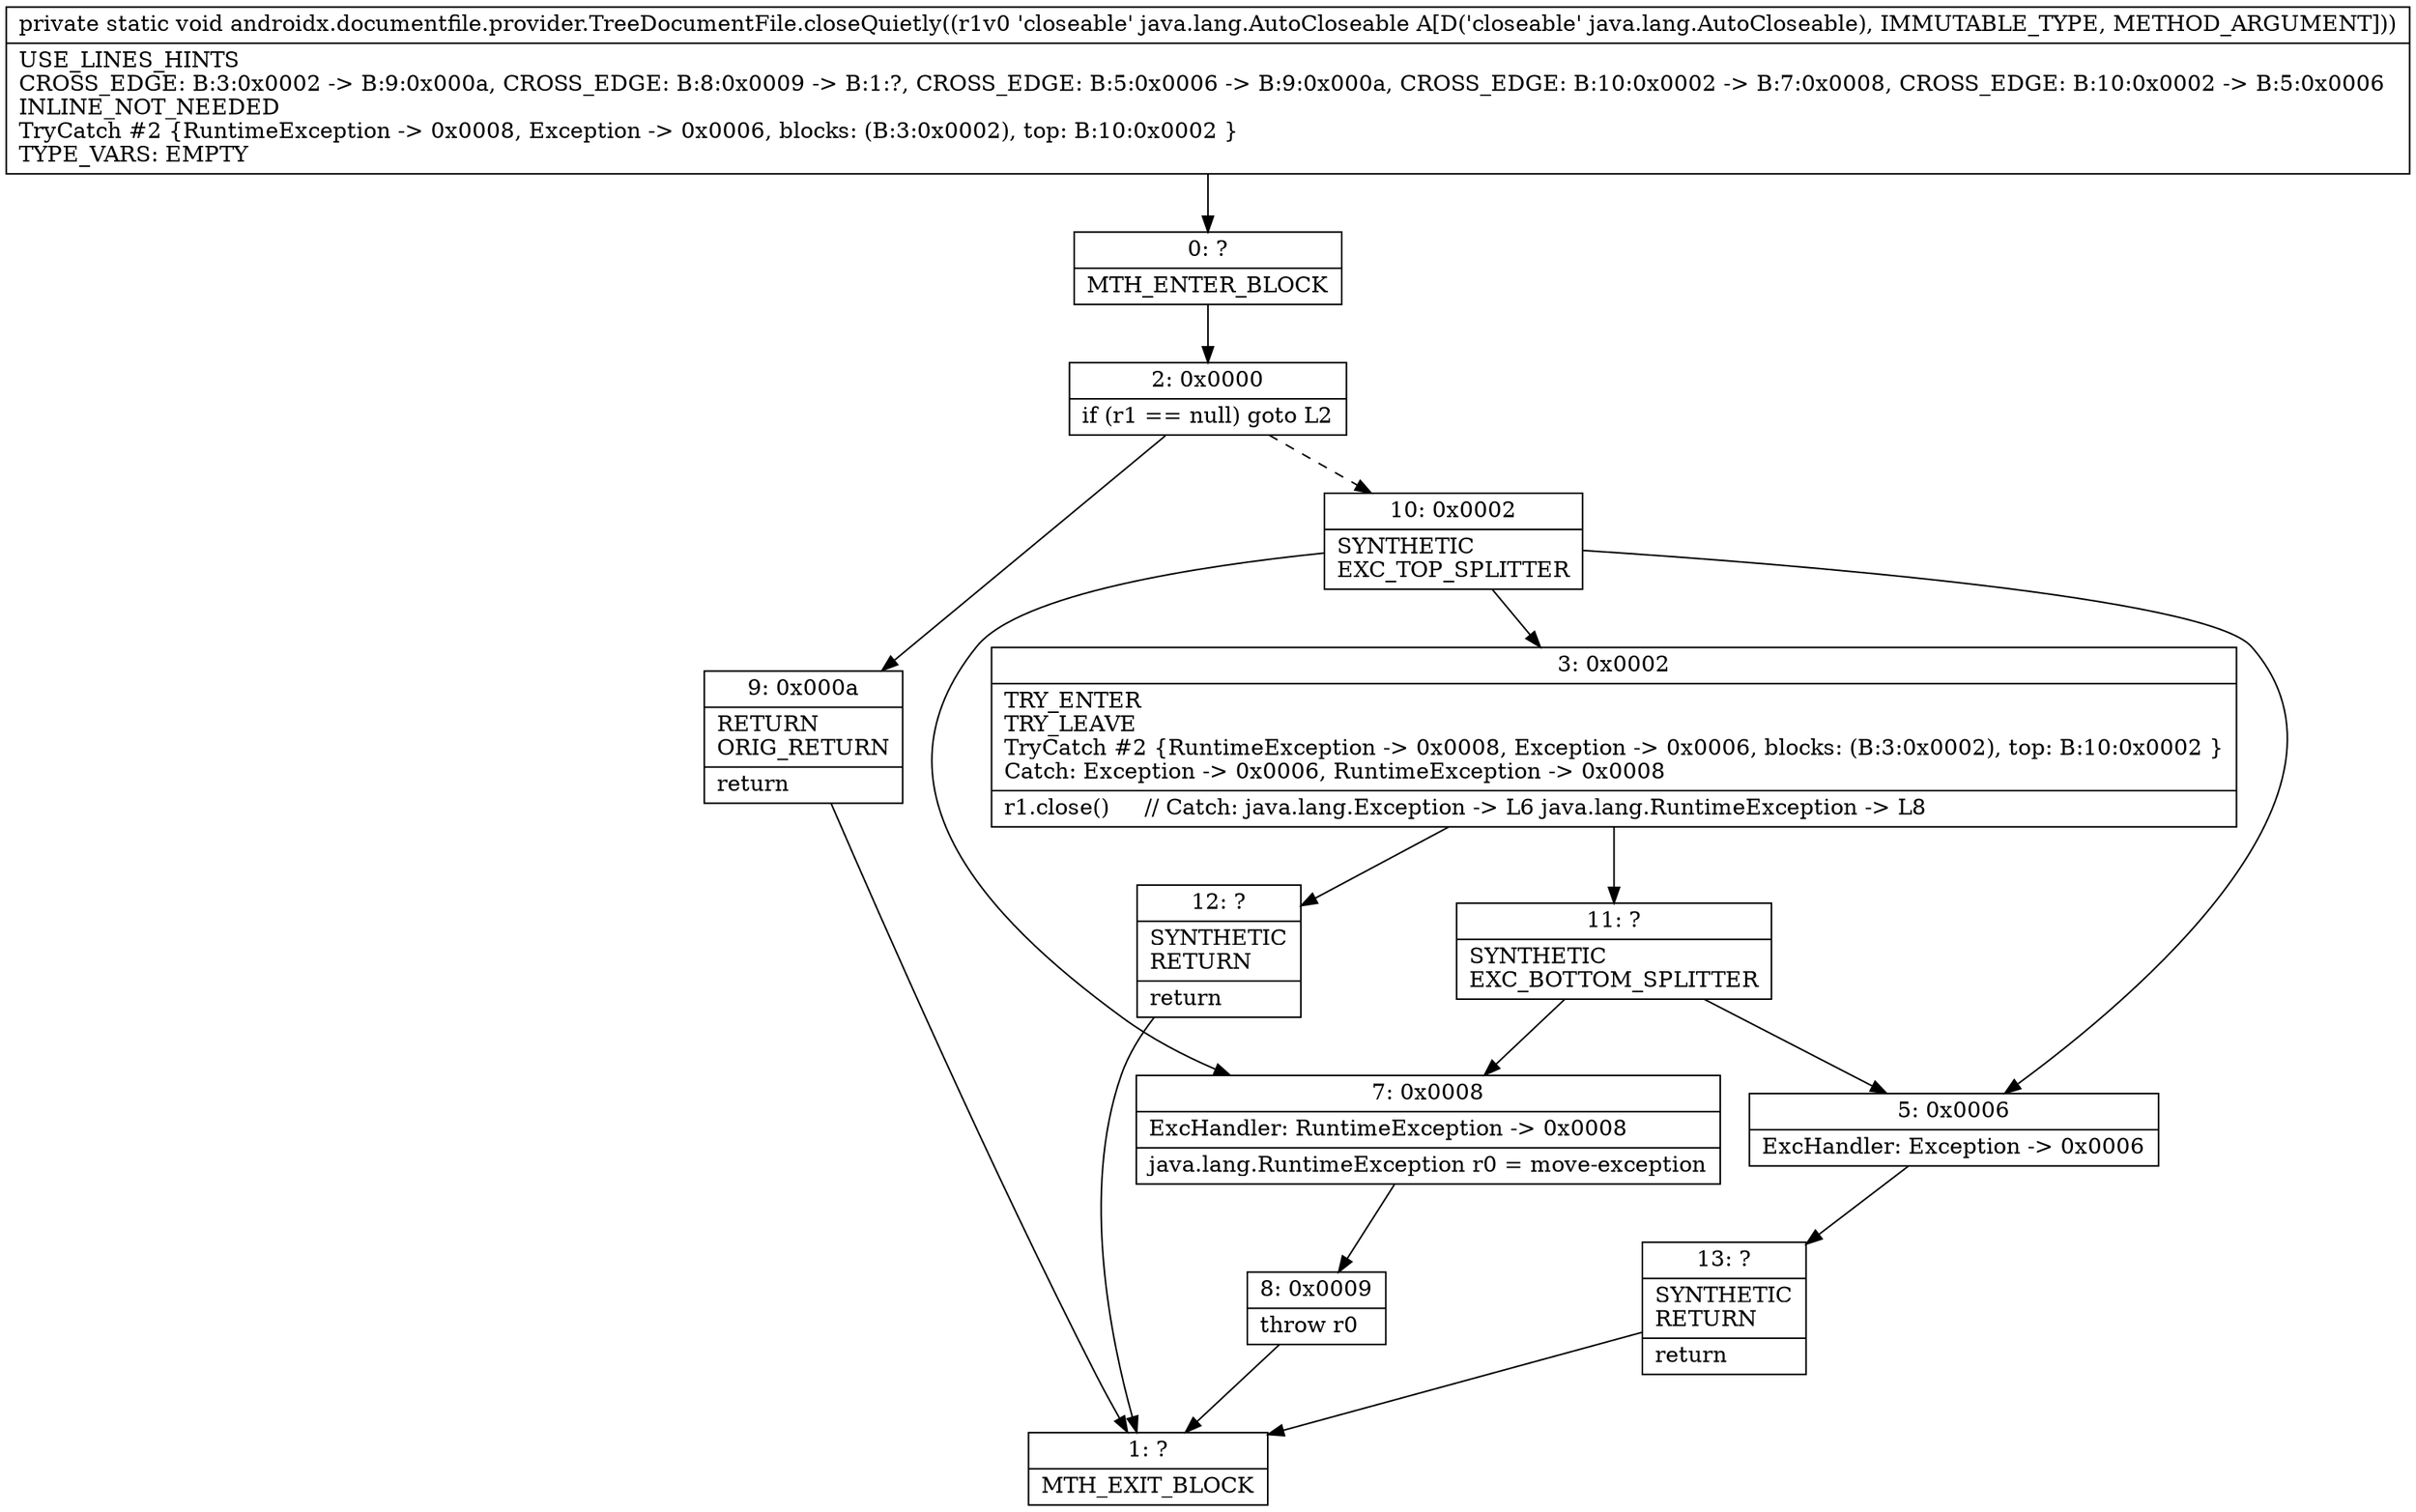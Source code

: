 digraph "CFG forandroidx.documentfile.provider.TreeDocumentFile.closeQuietly(Ljava\/lang\/AutoCloseable;)V" {
Node_0 [shape=record,label="{0\:\ ?|MTH_ENTER_BLOCK\l}"];
Node_2 [shape=record,label="{2\:\ 0x0000|if (r1 == null) goto L2\l}"];
Node_9 [shape=record,label="{9\:\ 0x000a|RETURN\lORIG_RETURN\l|return\l}"];
Node_1 [shape=record,label="{1\:\ ?|MTH_EXIT_BLOCK\l}"];
Node_10 [shape=record,label="{10\:\ 0x0002|SYNTHETIC\lEXC_TOP_SPLITTER\l}"];
Node_3 [shape=record,label="{3\:\ 0x0002|TRY_ENTER\lTRY_LEAVE\lTryCatch #2 \{RuntimeException \-\> 0x0008, Exception \-\> 0x0006, blocks: (B:3:0x0002), top: B:10:0x0002 \}\lCatch: Exception \-\> 0x0006, RuntimeException \-\> 0x0008\l|r1.close()     \/\/ Catch: java.lang.Exception \-\> L6 java.lang.RuntimeException \-\> L8\l}"];
Node_11 [shape=record,label="{11\:\ ?|SYNTHETIC\lEXC_BOTTOM_SPLITTER\l}"];
Node_12 [shape=record,label="{12\:\ ?|SYNTHETIC\lRETURN\l|return\l}"];
Node_7 [shape=record,label="{7\:\ 0x0008|ExcHandler: RuntimeException \-\> 0x0008\l|java.lang.RuntimeException r0 = move\-exception\l}"];
Node_8 [shape=record,label="{8\:\ 0x0009|throw r0\l}"];
Node_5 [shape=record,label="{5\:\ 0x0006|ExcHandler: Exception \-\> 0x0006\l}"];
Node_13 [shape=record,label="{13\:\ ?|SYNTHETIC\lRETURN\l|return\l}"];
MethodNode[shape=record,label="{private static void androidx.documentfile.provider.TreeDocumentFile.closeQuietly((r1v0 'closeable' java.lang.AutoCloseable A[D('closeable' java.lang.AutoCloseable), IMMUTABLE_TYPE, METHOD_ARGUMENT]))  | USE_LINES_HINTS\lCROSS_EDGE: B:3:0x0002 \-\> B:9:0x000a, CROSS_EDGE: B:8:0x0009 \-\> B:1:?, CROSS_EDGE: B:5:0x0006 \-\> B:9:0x000a, CROSS_EDGE: B:10:0x0002 \-\> B:7:0x0008, CROSS_EDGE: B:10:0x0002 \-\> B:5:0x0006\lINLINE_NOT_NEEDED\lTryCatch #2 \{RuntimeException \-\> 0x0008, Exception \-\> 0x0006, blocks: (B:3:0x0002), top: B:10:0x0002 \}\lTYPE_VARS: EMPTY\l}"];
MethodNode -> Node_0;Node_0 -> Node_2;
Node_2 -> Node_9;
Node_2 -> Node_10[style=dashed];
Node_9 -> Node_1;
Node_10 -> Node_3;
Node_10 -> Node_7;
Node_10 -> Node_5;
Node_3 -> Node_11;
Node_3 -> Node_12;
Node_11 -> Node_7;
Node_11 -> Node_5;
Node_12 -> Node_1;
Node_7 -> Node_8;
Node_8 -> Node_1;
Node_5 -> Node_13;
Node_13 -> Node_1;
}

